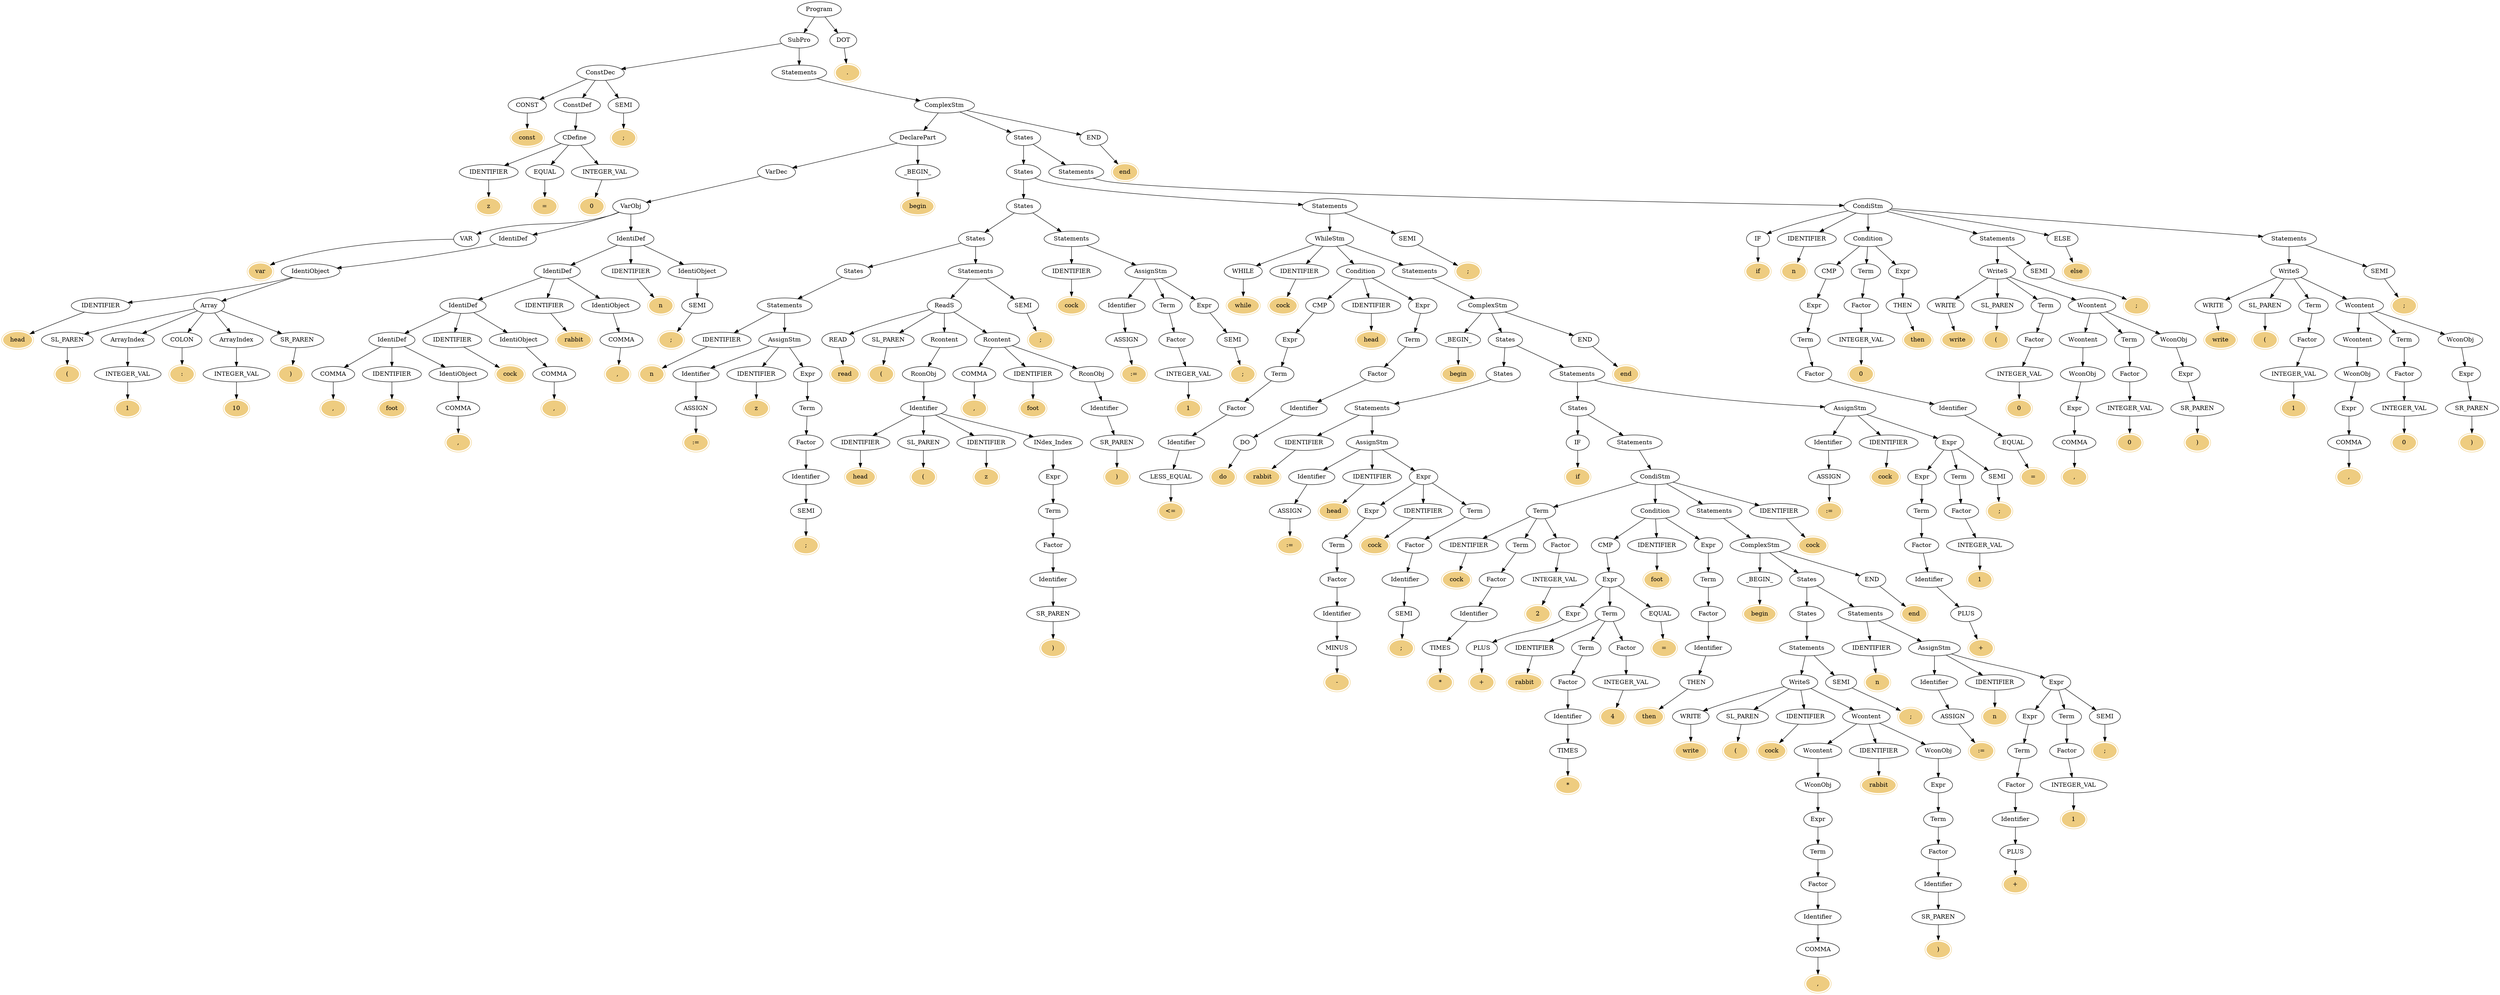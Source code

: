 digraph graphname {
    1[label="Program"];
    2[label="SubPro"];
    3[label="ConstDec"];
    4[label="CONST"];
    5[label="const",peripheries=2, style=filled, color="#eecc80"];
    6[label="ConstDef"];
    7[label="CDefine"];
    8[label="IDENTIFIER"];
    9[label="z",peripheries=2, style=filled, color="#eecc80"];
    10[label="EQUAL"];
    11[label="=",peripheries=2, style=filled, color="#eecc80"];
    12[label="INTEGER_VAL"];
    13[label="0",peripheries=2, style=filled, color="#eecc80"];
    14[label="SEMI"];
    15[label=";",peripheries=2, style=filled, color="#eecc80"];
    16[label="Statements"];
    17[label="ComplexStm"];
    18[label="DeclarePart"];
    19[label="VarDec"];
    20[label="VarObj"];
    21[label="VAR"];
    22[label="var",peripheries=2, style=filled, color="#eecc80"];
    23[label="IdentiDef"];
    24[label="IdentiObject"];
    25[label="IDENTIFIER"];
    26[label="head",peripheries=2, style=filled, color="#eecc80"];
    27[label="Array"];
    28[label="SL_PAREN"];
    29[label="(",peripheries=2, style=filled, color="#eecc80"];
    30[label="ArrayIndex"];
    31[label="INTEGER_VAL"];
    32[label="1",peripheries=2, style=filled, color="#eecc80"];
    33[label="COLON"];
    34[label=":",peripheries=2, style=filled, color="#eecc80"];
    35[label="ArrayIndex"];
    36[label="INTEGER_VAL"];
    37[label="10",peripheries=2, style=filled, color="#eecc80"];
    38[label="SR_PAREN"];
    39[label=")",peripheries=2, style=filled, color="#eecc80"];
    40[label="IdentiDef"];
    41[label="IdentiDef"];
    42[label="IdentiDef"];
    43[label="IdentiDef"];
    44[label="COMMA"];
    45[label=",",peripheries=2, style=filled, color="#eecc80"];
    46[label="IDENTIFIER"];
    47[label="foot",peripheries=2, style=filled, color="#eecc80"];
    48[label="IdentiObject"];
    49[label="COMMA"];
    50[label=",",peripheries=2, style=filled, color="#eecc80"];
    51[label="IDENTIFIER"];
    52[label="cock",peripheries=2, style=filled, color="#eecc80"];
    53[label="IdentiObject"];
    54[label="COMMA"];
    55[label=",",peripheries=2, style=filled, color="#eecc80"];
    56[label="IDENTIFIER"];
    57[label="rabbit",peripheries=2, style=filled, color="#eecc80"];
    58[label="IdentiObject"];
    59[label="COMMA"];
    60[label=",",peripheries=2, style=filled, color="#eecc80"];
    61[label="IDENTIFIER"];
    62[label="n",peripheries=2, style=filled, color="#eecc80"];
    63[label="IdentiObject"];
    64[label="SEMI"];
    65[label=";",peripheries=2, style=filled, color="#eecc80"];
    66[label="_BEGIN_"];
    67[label="begin",peripheries=2, style=filled, color="#eecc80"];
    68[label="States"];
    69[label="States"];
    70[label="States"];
    71[label="States"];
    72[label="States"];
    73[label="Statements"];
    74[label="IDENTIFIER"];
    75[label="n",peripheries=2, style=filled, color="#eecc80"];
    76[label="AssignStm"];
    77[label="Identifier"];
    78[label="ASSIGN"];
    79[label=":=",peripheries=2, style=filled, color="#eecc80"];
    80[label="IDENTIFIER"];
    81[label="z",peripheries=2, style=filled, color="#eecc80"];
    82[label="Expr"];
    83[label="Term"];
    84[label="Factor"];
    85[label="Identifier"];
    86[label="SEMI"];
    87[label=";",peripheries=2, style=filled, color="#eecc80"];
    88[label="Statements"];
    89[label="ReadS"];
    90[label="READ"];
    91[label="read",peripheries=2, style=filled, color="#eecc80"];
    92[label="SL_PAREN"];
    93[label="(",peripheries=2, style=filled, color="#eecc80"];
    94[label="Rcontent"];
    95[label="RconObj"];
    96[label="Identifier"];
    97[label="IDENTIFIER"];
    98[label="head",peripheries=2, style=filled, color="#eecc80"];
    99[label="SL_PAREN"];
    100[label="(",peripheries=2, style=filled, color="#eecc80"];
    101[label="IDENTIFIER"];
    102[label="z",peripheries=2, style=filled, color="#eecc80"];
    103[label="INdex_Index"];
    104[label="Expr"];
    105[label="Term"];
    106[label="Factor"];
    107[label="Identifier"];
    108[label="SR_PAREN"];
    109[label=")",peripheries=2, style=filled, color="#eecc80"];
    110[label="Rcontent"];
    111[label="COMMA"];
    112[label=",",peripheries=2, style=filled, color="#eecc80"];
    113[label="IDENTIFIER"];
    114[label="foot",peripheries=2, style=filled, color="#eecc80"];
    115[label="RconObj"];
    116[label="Identifier"];
    117[label="SR_PAREN"];
    118[label=")",peripheries=2, style=filled, color="#eecc80"];
    119[label="SEMI"];
    120[label=";",peripheries=2, style=filled, color="#eecc80"];
    121[label="Statements"];
    122[label="IDENTIFIER"];
    123[label="cock",peripheries=2, style=filled, color="#eecc80"];
    124[label="AssignStm"];
    125[label="Identifier"];
    126[label="ASSIGN"];
    127[label=":=",peripheries=2, style=filled, color="#eecc80"];
    128[label="Term"];
    129[label="Factor"];
    130[label="INTEGER_VAL"];
    131[label="1",peripheries=2, style=filled, color="#eecc80"];
    132[label="Expr"];
    133[label="SEMI"];
    134[label=";",peripheries=2, style=filled, color="#eecc80"];
    135[label="Statements"];
    136[label="WhileStm"];
    137[label="WHILE"];
    138[label="while",peripheries=2, style=filled, color="#eecc80"];
    139[label="IDENTIFIER"];
    140[label="cock",peripheries=2, style=filled, color="#eecc80"];
    141[label="Condition"];
    142[label="CMP"];
    143[label="Expr"];
    144[label="Term"];
    145[label="Factor"];
    146[label="Identifier"];
    147[label="LESS_EQUAL"];
    148[label="<=",peripheries=2, style=filled, color="#eecc80"];
    149[label="IDENTIFIER"];
    150[label="head",peripheries=2, style=filled, color="#eecc80"];
    151[label="Expr"];
    152[label="Term"];
    153[label="Factor"];
    154[label="Identifier"];
    155[label="DO"];
    156[label="do",peripheries=2, style=filled, color="#eecc80"];
    157[label="Statements"];
    158[label="ComplexStm"];
    159[label="_BEGIN_"];
    160[label="begin",peripheries=2, style=filled, color="#eecc80"];
    161[label="States"];
    162[label="States"];
    163[label="Statements"];
    164[label="IDENTIFIER"];
    165[label="rabbit",peripheries=2, style=filled, color="#eecc80"];
    166[label="AssignStm"];
    167[label="Identifier"];
    168[label="ASSIGN"];
    169[label=":=",peripheries=2, style=filled, color="#eecc80"];
    170[label="IDENTIFIER"];
    171[label="head",peripheries=2, style=filled, color="#eecc80"];
    172[label="Expr"];
    173[label="Expr"];
    174[label="Term"];
    175[label="Factor"];
    176[label="Identifier"];
    177[label="MINUS"];
    178[label="-",peripheries=2, style=filled, color="#eecc80"];
    179[label="IDENTIFIER"];
    180[label="cock",peripheries=2, style=filled, color="#eecc80"];
    181[label="Term"];
    182[label="Factor"];
    183[label="Identifier"];
    184[label="SEMI"];
    185[label=";",peripheries=2, style=filled, color="#eecc80"];
    186[label="Statements"];
    187[label="States"];
    188[label="IF"];
    189[label="if",peripheries=2, style=filled, color="#eecc80"];
    190[label="Statements"];
    191[label="CondiStm"];
    192[label="Term"];
    193[label="IDENTIFIER"];
    194[label="cock",peripheries=2, style=filled, color="#eecc80"];
    195[label="Term"];
    196[label="Factor"];
    197[label="Identifier"];
    198[label="TIMES"];
    199[label="*",peripheries=2, style=filled, color="#eecc80"];
    200[label="Factor"];
    201[label="INTEGER_VAL"];
    202[label="2",peripheries=2, style=filled, color="#eecc80"];
    203[label="Condition"];
    204[label="CMP"];
    205[label="Expr"];
    206[label="Expr"];
    207[label="PLUS"];
    208[label="+",peripheries=2, style=filled, color="#eecc80"];
    209[label="Term"];
    210[label="IDENTIFIER"];
    211[label="rabbit",peripheries=2, style=filled, color="#eecc80"];
    212[label="Term"];
    213[label="Factor"];
    214[label="Identifier"];
    215[label="TIMES"];
    216[label="*",peripheries=2, style=filled, color="#eecc80"];
    217[label="Factor"];
    218[label="INTEGER_VAL"];
    219[label="4",peripheries=2, style=filled, color="#eecc80"];
    220[label="EQUAL"];
    221[label="=",peripheries=2, style=filled, color="#eecc80"];
    222[label="IDENTIFIER"];
    223[label="foot",peripheries=2, style=filled, color="#eecc80"];
    224[label="Expr"];
    225[label="Term"];
    226[label="Factor"];
    227[label="Identifier"];
    228[label="THEN"];
    229[label="then",peripheries=2, style=filled, color="#eecc80"];
    230[label="Statements"];
    231[label="ComplexStm"];
    232[label="_BEGIN_"];
    233[label="begin",peripheries=2, style=filled, color="#eecc80"];
    234[label="States"];
    235[label="States"];
    236[label="Statements"];
    237[label="WriteS"];
    238[label="WRITE"];
    239[label="write",peripheries=2, style=filled, color="#eecc80"];
    240[label="SL_PAREN"];
    241[label="(",peripheries=2, style=filled, color="#eecc80"];
    242[label="IDENTIFIER"];
    243[label="cock",peripheries=2, style=filled, color="#eecc80"];
    244[label="Wcontent"];
    245[label="Wcontent"];
    246[label="WconObj"];
    247[label="Expr"];
    248[label="Term"];
    249[label="Factor"];
    250[label="Identifier"];
    251[label="COMMA"];
    252[label=",",peripheries=2, style=filled, color="#eecc80"];
    253[label="IDENTIFIER"];
    254[label="rabbit",peripheries=2, style=filled, color="#eecc80"];
    255[label="WconObj"];
    256[label="Expr"];
    257[label="Term"];
    258[label="Factor"];
    259[label="Identifier"];
    260[label="SR_PAREN"];
    261[label=")",peripheries=2, style=filled, color="#eecc80"];
    262[label="SEMI"];
    263[label=";",peripheries=2, style=filled, color="#eecc80"];
    264[label="Statements"];
    265[label="IDENTIFIER"];
    266[label="n",peripheries=2, style=filled, color="#eecc80"];
    267[label="AssignStm"];
    268[label="Identifier"];
    269[label="ASSIGN"];
    270[label=":=",peripheries=2, style=filled, color="#eecc80"];
    271[label="IDENTIFIER"];
    272[label="n",peripheries=2, style=filled, color="#eecc80"];
    273[label="Expr"];
    274[label="Expr"];
    275[label="Term"];
    276[label="Factor"];
    277[label="Identifier"];
    278[label="PLUS"];
    279[label="+",peripheries=2, style=filled, color="#eecc80"];
    280[label="Term"];
    281[label="Factor"];
    282[label="INTEGER_VAL"];
    283[label="1",peripheries=2, style=filled, color="#eecc80"];
    284[label="SEMI"];
    285[label=";",peripheries=2, style=filled, color="#eecc80"];
    286[label="END"];
    287[label="end",peripheries=2, style=filled, color="#eecc80"];
    288[label="IDENTIFIER"];
    289[label="cock",peripheries=2, style=filled, color="#eecc80"];
    290[label="AssignStm"];
    291[label="Identifier"];
    292[label="ASSIGN"];
    293[label=":=",peripheries=2, style=filled, color="#eecc80"];
    294[label="IDENTIFIER"];
    295[label="cock",peripheries=2, style=filled, color="#eecc80"];
    296[label="Expr"];
    297[label="Expr"];
    298[label="Term"];
    299[label="Factor"];
    300[label="Identifier"];
    301[label="PLUS"];
    302[label="+",peripheries=2, style=filled, color="#eecc80"];
    303[label="Term"];
    304[label="Factor"];
    305[label="INTEGER_VAL"];
    306[label="1",peripheries=2, style=filled, color="#eecc80"];
    307[label="SEMI"];
    308[label=";",peripheries=2, style=filled, color="#eecc80"];
    309[label="END"];
    310[label="end",peripheries=2, style=filled, color="#eecc80"];
    311[label="SEMI"];
    312[label=";",peripheries=2, style=filled, color="#eecc80"];
    313[label="Statements"];
    314[label="CondiStm"];
    315[label="IF"];
    316[label="if",peripheries=2, style=filled, color="#eecc80"];
    317[label="IDENTIFIER"];
    318[label="n",peripheries=2, style=filled, color="#eecc80"];
    319[label="Condition"];
    320[label="CMP"];
    321[label="Expr"];
    322[label="Term"];
    323[label="Factor"];
    324[label="Identifier"];
    325[label="EQUAL"];
    326[label="=",peripheries=2, style=filled, color="#eecc80"];
    327[label="Term"];
    328[label="Factor"];
    329[label="INTEGER_VAL"];
    330[label="0",peripheries=2, style=filled, color="#eecc80"];
    331[label="Expr"];
    332[label="THEN"];
    333[label="then",peripheries=2, style=filled, color="#eecc80"];
    334[label="Statements"];
    335[label="WriteS"];
    336[label="WRITE"];
    337[label="write",peripheries=2, style=filled, color="#eecc80"];
    338[label="SL_PAREN"];
    339[label="(",peripheries=2, style=filled, color="#eecc80"];
    340[label="Term"];
    341[label="Factor"];
    342[label="INTEGER_VAL"];
    343[label="0",peripheries=2, style=filled, color="#eecc80"];
    344[label="Wcontent"];
    345[label="Wcontent"];
    346[label="WconObj"];
    347[label="Expr"];
    348[label="COMMA"];
    349[label=",",peripheries=2, style=filled, color="#eecc80"];
    350[label="Term"];
    351[label="Factor"];
    352[label="INTEGER_VAL"];
    353[label="0",peripheries=2, style=filled, color="#eecc80"];
    354[label="WconObj"];
    355[label="Expr"];
    356[label="SR_PAREN"];
    357[label=")",peripheries=2, style=filled, color="#eecc80"];
    358[label="SEMI"];
    359[label=";",peripheries=2, style=filled, color="#eecc80"];
    360[label="ELSE"];
    361[label="else",peripheries=2, style=filled, color="#eecc80"];
    362[label="Statements"];
    363[label="WriteS"];
    364[label="WRITE"];
    365[label="write",peripheries=2, style=filled, color="#eecc80"];
    366[label="SL_PAREN"];
    367[label="(",peripheries=2, style=filled, color="#eecc80"];
    368[label="Term"];
    369[label="Factor"];
    370[label="INTEGER_VAL"];
    371[label="1",peripheries=2, style=filled, color="#eecc80"];
    372[label="Wcontent"];
    373[label="Wcontent"];
    374[label="WconObj"];
    375[label="Expr"];
    376[label="COMMA"];
    377[label=",",peripheries=2, style=filled, color="#eecc80"];
    378[label="Term"];
    379[label="Factor"];
    380[label="INTEGER_VAL"];
    381[label="0",peripheries=2, style=filled, color="#eecc80"];
    382[label="WconObj"];
    383[label="Expr"];
    384[label="SR_PAREN"];
    385[label=")",peripheries=2, style=filled, color="#eecc80"];
    386[label="SEMI"];
    387[label=";",peripheries=2, style=filled, color="#eecc80"];
    388[label="END"];
    389[label="end",peripheries=2, style=filled, color="#eecc80"];
    390[label="DOT"];
    391[label=".",peripheries=2, style=filled, color="#eecc80"];
    1 -> 2 ;
    2 -> 3 ;
    3 -> 4 ;
    4 -> 5 ;
    3 -> 6 ;
    6 -> 7 ;
    7 -> 8 ;
    8 -> 9 ;
    7 -> 10 ;
    10 -> 11 ;
    7 -> 12 ;
    12 -> 13 ;
    3 -> 14 ;
    14 -> 15 ;
    2 -> 16 ;
    16 -> 17 ;
    17 -> 18 ;
    18 -> 19 ;
    19 -> 20 ;
    20 -> 21 ;
    21 -> 22 ;
    20 -> 23 ;
    23 -> 24 ;
    24 -> 25 ;
    25 -> 26 ;
    24 -> 27 ;
    27 -> 28 ;
    28 -> 29 ;
    27 -> 30 ;
    30 -> 31 ;
    31 -> 32 ;
    27 -> 33 ;
    33 -> 34 ;
    27 -> 35 ;
    35 -> 36 ;
    36 -> 37 ;
    27 -> 38 ;
    38 -> 39 ;
    20 -> 40 ;
    40 -> 41 ;
    41 -> 42 ;
    42 -> 43 ;
    43 -> 44 ;
    44 -> 45 ;
    43 -> 46 ;
    46 -> 47 ;
    43 -> 48 ;
    48 -> 49 ;
    49 -> 50 ;
    42 -> 51 ;
    51 -> 52 ;
    42 -> 53 ;
    53 -> 54 ;
    54 -> 55 ;
    41 -> 56 ;
    56 -> 57 ;
    41 -> 58 ;
    58 -> 59 ;
    59 -> 60 ;
    40 -> 61 ;
    61 -> 62 ;
    40 -> 63 ;
    63 -> 64 ;
    64 -> 65 ;
    18 -> 66 ;
    66 -> 67 ;
    17 -> 68 ;
    68 -> 69 ;
    69 -> 70 ;
    70 -> 71 ;
    71 -> 72 ;
    72 -> 73 ;
    73 -> 74 ;
    74 -> 75 ;
    73 -> 76 ;
    76 -> 77 ;
    77 -> 78 ;
    78 -> 79 ;
    76 -> 80 ;
    80 -> 81 ;
    76 -> 82 ;
    82 -> 83 ;
    83 -> 84 ;
    84 -> 85 ;
    85 -> 86 ;
    86 -> 87 ;
    71 -> 88 ;
    88 -> 89 ;
    89 -> 90 ;
    90 -> 91 ;
    89 -> 92 ;
    92 -> 93 ;
    89 -> 94 ;
    94 -> 95 ;
    95 -> 96 ;
    96 -> 97 ;
    97 -> 98 ;
    96 -> 99 ;
    99 -> 100 ;
    96 -> 101 ;
    101 -> 102 ;
    96 -> 103 ;
    103 -> 104 ;
    104 -> 105 ;
    105 -> 106 ;
    106 -> 107 ;
    107 -> 108 ;
    108 -> 109 ;
    89 -> 110 ;
    110 -> 111 ;
    111 -> 112 ;
    110 -> 113 ;
    113 -> 114 ;
    110 -> 115 ;
    115 -> 116 ;
    116 -> 117 ;
    117 -> 118 ;
    88 -> 119 ;
    119 -> 120 ;
    70 -> 121 ;
    121 -> 122 ;
    122 -> 123 ;
    121 -> 124 ;
    124 -> 125 ;
    125 -> 126 ;
    126 -> 127 ;
    124 -> 128 ;
    128 -> 129 ;
    129 -> 130 ;
    130 -> 131 ;
    124 -> 132 ;
    132 -> 133 ;
    133 -> 134 ;
    69 -> 135 ;
    135 -> 136 ;
    136 -> 137 ;
    137 -> 138 ;
    136 -> 139 ;
    139 -> 140 ;
    136 -> 141 ;
    141 -> 142 ;
    142 -> 143 ;
    143 -> 144 ;
    144 -> 145 ;
    145 -> 146 ;
    146 -> 147 ;
    147 -> 148 ;
    141 -> 149 ;
    149 -> 150 ;
    141 -> 151 ;
    151 -> 152 ;
    152 -> 153 ;
    153 -> 154 ;
    154 -> 155 ;
    155 -> 156 ;
    136 -> 157 ;
    157 -> 158 ;
    158 -> 159 ;
    159 -> 160 ;
    158 -> 161 ;
    161 -> 162 ;
    162 -> 163 ;
    163 -> 164 ;
    164 -> 165 ;
    163 -> 166 ;
    166 -> 167 ;
    167 -> 168 ;
    168 -> 169 ;
    166 -> 170 ;
    170 -> 171 ;
    166 -> 172 ;
    172 -> 173 ;
    173 -> 174 ;
    174 -> 175 ;
    175 -> 176 ;
    176 -> 177 ;
    177 -> 178 ;
    172 -> 179 ;
    179 -> 180 ;
    172 -> 181 ;
    181 -> 182 ;
    182 -> 183 ;
    183 -> 184 ;
    184 -> 185 ;
    161 -> 186 ;
    186 -> 187 ;
    187 -> 188 ;
    188 -> 189 ;
    187 -> 190 ;
    190 -> 191 ;
    191 -> 192 ;
    192 -> 193 ;
    193 -> 194 ;
    192 -> 195 ;
    195 -> 196 ;
    196 -> 197 ;
    197 -> 198 ;
    198 -> 199 ;
    192 -> 200 ;
    200 -> 201 ;
    201 -> 202 ;
    191 -> 203 ;
    203 -> 204 ;
    204 -> 205 ;
    205 -> 206 ;
    206 -> 207 ;
    207 -> 208 ;
    205 -> 209 ;
    209 -> 210 ;
    210 -> 211 ;
    209 -> 212 ;
    212 -> 213 ;
    213 -> 214 ;
    214 -> 215 ;
    215 -> 216 ;
    209 -> 217 ;
    217 -> 218 ;
    218 -> 219 ;
    205 -> 220 ;
    220 -> 221 ;
    203 -> 222 ;
    222 -> 223 ;
    203 -> 224 ;
    224 -> 225 ;
    225 -> 226 ;
    226 -> 227 ;
    227 -> 228 ;
    228 -> 229 ;
    191 -> 230 ;
    230 -> 231 ;
    231 -> 232 ;
    232 -> 233 ;
    231 -> 234 ;
    234 -> 235 ;
    235 -> 236 ;
    236 -> 237 ;
    237 -> 238 ;
    238 -> 239 ;
    237 -> 240 ;
    240 -> 241 ;
    237 -> 242 ;
    242 -> 243 ;
    237 -> 244 ;
    244 -> 245 ;
    245 -> 246 ;
    246 -> 247 ;
    247 -> 248 ;
    248 -> 249 ;
    249 -> 250 ;
    250 -> 251 ;
    251 -> 252 ;
    244 -> 253 ;
    253 -> 254 ;
    244 -> 255 ;
    255 -> 256 ;
    256 -> 257 ;
    257 -> 258 ;
    258 -> 259 ;
    259 -> 260 ;
    260 -> 261 ;
    236 -> 262 ;
    262 -> 263 ;
    234 -> 264 ;
    264 -> 265 ;
    265 -> 266 ;
    264 -> 267 ;
    267 -> 268 ;
    268 -> 269 ;
    269 -> 270 ;
    267 -> 271 ;
    271 -> 272 ;
    267 -> 273 ;
    273 -> 274 ;
    274 -> 275 ;
    275 -> 276 ;
    276 -> 277 ;
    277 -> 278 ;
    278 -> 279 ;
    273 -> 280 ;
    280 -> 281 ;
    281 -> 282 ;
    282 -> 283 ;
    273 -> 284 ;
    284 -> 285 ;
    231 -> 286 ;
    286 -> 287 ;
    191 -> 288 ;
    288 -> 289 ;
    186 -> 290 ;
    290 -> 291 ;
    291 -> 292 ;
    292 -> 293 ;
    290 -> 294 ;
    294 -> 295 ;
    290 -> 296 ;
    296 -> 297 ;
    297 -> 298 ;
    298 -> 299 ;
    299 -> 300 ;
    300 -> 301 ;
    301 -> 302 ;
    296 -> 303 ;
    303 -> 304 ;
    304 -> 305 ;
    305 -> 306 ;
    296 -> 307 ;
    307 -> 308 ;
    158 -> 309 ;
    309 -> 310 ;
    135 -> 311 ;
    311 -> 312 ;
    68 -> 313 ;
    313 -> 314 ;
    314 -> 315 ;
    315 -> 316 ;
    314 -> 317 ;
    317 -> 318 ;
    314 -> 319 ;
    319 -> 320 ;
    320 -> 321 ;
    321 -> 322 ;
    322 -> 323 ;
    323 -> 324 ;
    324 -> 325 ;
    325 -> 326 ;
    319 -> 327 ;
    327 -> 328 ;
    328 -> 329 ;
    329 -> 330 ;
    319 -> 331 ;
    331 -> 332 ;
    332 -> 333 ;
    314 -> 334 ;
    334 -> 335 ;
    335 -> 336 ;
    336 -> 337 ;
    335 -> 338 ;
    338 -> 339 ;
    335 -> 340 ;
    340 -> 341 ;
    341 -> 342 ;
    342 -> 343 ;
    335 -> 344 ;
    344 -> 345 ;
    345 -> 346 ;
    346 -> 347 ;
    347 -> 348 ;
    348 -> 349 ;
    344 -> 350 ;
    350 -> 351 ;
    351 -> 352 ;
    352 -> 353 ;
    344 -> 354 ;
    354 -> 355 ;
    355 -> 356 ;
    356 -> 357 ;
    334 -> 358 ;
    358 -> 359 ;
    314 -> 360 ;
    360 -> 361 ;
    314 -> 362 ;
    362 -> 363 ;
    363 -> 364 ;
    364 -> 365 ;
    363 -> 366 ;
    366 -> 367 ;
    363 -> 368 ;
    368 -> 369 ;
    369 -> 370 ;
    370 -> 371 ;
    363 -> 372 ;
    372 -> 373 ;
    373 -> 374 ;
    374 -> 375 ;
    375 -> 376 ;
    376 -> 377 ;
    372 -> 378 ;
    378 -> 379 ;
    379 -> 380 ;
    380 -> 381 ;
    372 -> 382 ;
    382 -> 383 ;
    383 -> 384 ;
    384 -> 385 ;
    362 -> 386 ;
    386 -> 387 ;
    17 -> 388 ;
    388 -> 389 ;
    1 -> 390 ;
    390 -> 391 ;
}
